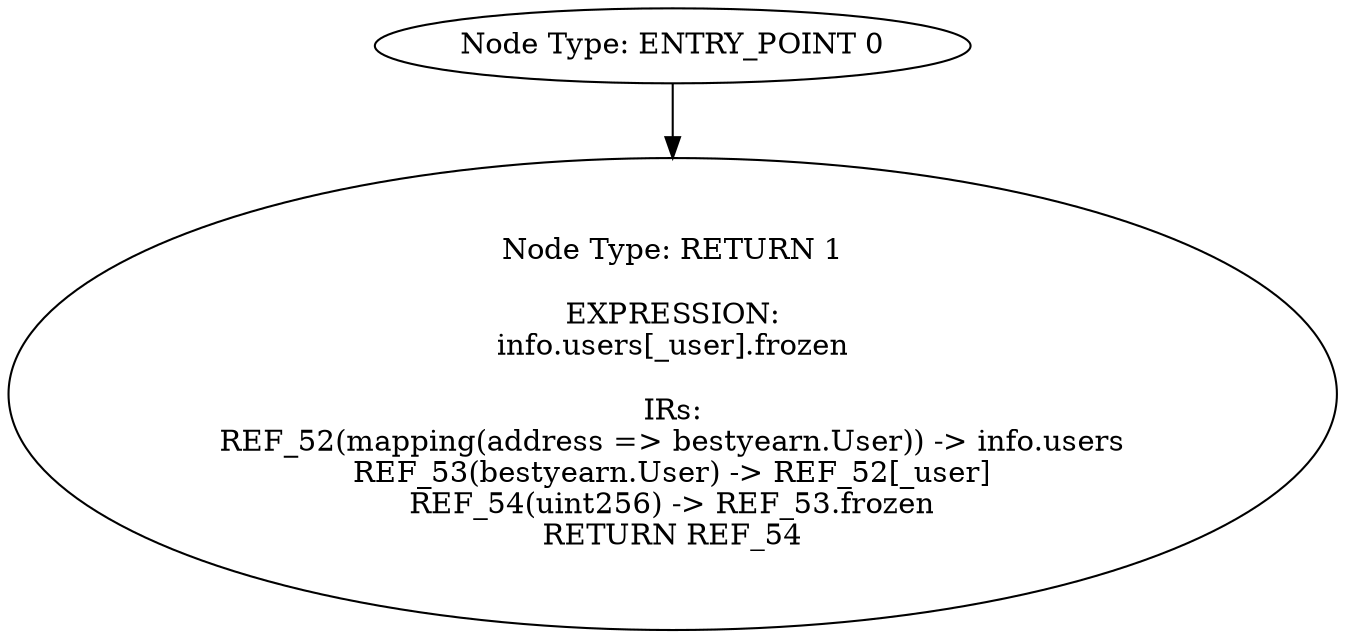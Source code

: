 digraph{
0[label="Node Type: ENTRY_POINT 0
"];
0->1;
1[label="Node Type: RETURN 1

EXPRESSION:
info.users[_user].frozen

IRs:
REF_52(mapping(address => bestyearn.User)) -> info.users
REF_53(bestyearn.User) -> REF_52[_user]
REF_54(uint256) -> REF_53.frozen
RETURN REF_54"];
}
